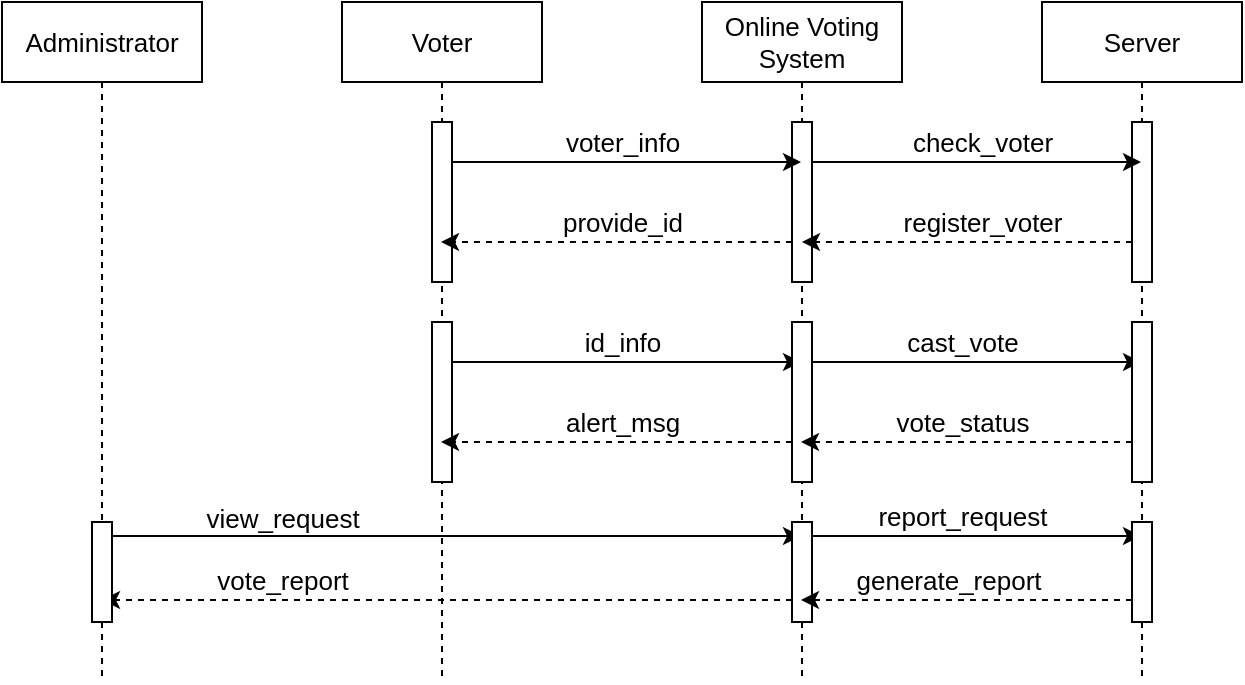 <mxfile>
    <diagram id="F9KLMmbkQVZtO3q0j8SC" name="Page-1">
        <mxGraphModel dx="1428" dy="549" grid="1" gridSize="10" guides="1" tooltips="1" connect="1" arrows="1" fold="1" page="1" pageScale="1" pageWidth="850" pageHeight="1100" math="0" shadow="0">
            <root>
                <mxCell id="0"/>
                <mxCell id="1" parent="0"/>
                <mxCell id="5" value="Voter" style="shape=umlLifeline;perimeter=lifelinePerimeter;whiteSpace=wrap;html=1;container=1;collapsible=0;recursiveResize=0;outlineConnect=0;fontSize=13;" parent="1" vertex="1">
                    <mxGeometry x="100" y="170" width="100" height="340" as="geometry"/>
                </mxCell>
                <mxCell id="9" value="" style="html=1;points=[];perimeter=orthogonalPerimeter;fontSize=13;" parent="5" vertex="1">
                    <mxGeometry x="45" y="60" width="10" height="80" as="geometry"/>
                </mxCell>
                <mxCell id="6" value="Online Voting System" style="shape=umlLifeline;perimeter=lifelinePerimeter;whiteSpace=wrap;html=1;container=1;collapsible=0;recursiveResize=0;outlineConnect=0;fontSize=13;" parent="1" vertex="1">
                    <mxGeometry x="280" y="170" width="100" height="340" as="geometry"/>
                </mxCell>
                <mxCell id="11" value="" style="html=1;points=[];perimeter=orthogonalPerimeter;fontSize=13;" parent="6" vertex="1">
                    <mxGeometry x="45" y="60" width="10" height="80" as="geometry"/>
                </mxCell>
                <mxCell id="7" value="Server" style="shape=umlLifeline;perimeter=lifelinePerimeter;whiteSpace=wrap;html=1;container=1;collapsible=0;recursiveResize=0;outlineConnect=0;fontSize=13;" parent="1" vertex="1">
                    <mxGeometry x="450" y="170" width="100" height="340" as="geometry"/>
                </mxCell>
                <mxCell id="12" value="" style="html=1;points=[];perimeter=orthogonalPerimeter;fontSize=13;" parent="7" vertex="1">
                    <mxGeometry x="45" y="60" width="10" height="80" as="geometry"/>
                </mxCell>
                <mxCell id="13" style="edgeStyle=none;html=1;fontSize=13;" parent="1" source="9" target="6" edge="1">
                    <mxGeometry relative="1" as="geometry">
                        <Array as="points">
                            <mxPoint x="220" y="250"/>
                        </Array>
                    </mxGeometry>
                </mxCell>
                <mxCell id="14" value="voter_info" style="edgeLabel;html=1;align=center;verticalAlign=bottom;resizable=0;points=[];labelPosition=center;verticalLabelPosition=top;fontSize=13;" parent="13" vertex="1" connectable="0">
                    <mxGeometry x="0.284" y="1" relative="1" as="geometry">
                        <mxPoint x="-27" y="1" as="offset"/>
                    </mxGeometry>
                </mxCell>
                <mxCell id="15" style="edgeStyle=none;html=1;fontSize=13;dashed=1;" parent="1" edge="1">
                    <mxGeometry relative="1" as="geometry">
                        <mxPoint x="325" y="290" as="sourcePoint"/>
                        <mxPoint x="149.5" y="290" as="targetPoint"/>
                        <Array as="points">
                            <mxPoint x="310" y="290"/>
                        </Array>
                    </mxGeometry>
                </mxCell>
                <mxCell id="16" value="provide_id" style="edgeLabel;html=1;align=center;verticalAlign=top;resizable=0;points=[];fontSize=13;labelPosition=center;verticalLabelPosition=bottom;" parent="15" vertex="1" connectable="0">
                    <mxGeometry x="-0.419" y="3" relative="1" as="geometry">
                        <mxPoint x="-34" y="-27" as="offset"/>
                    </mxGeometry>
                </mxCell>
                <mxCell id="17" style="edgeStyle=none;html=1;fontSize=13;" parent="1" source="11" target="7" edge="1">
                    <mxGeometry relative="1" as="geometry">
                        <Array as="points">
                            <mxPoint x="400" y="250"/>
                        </Array>
                    </mxGeometry>
                </mxCell>
                <mxCell id="18" value="check_voter" style="edgeLabel;html=1;align=center;verticalAlign=middle;resizable=0;points=[];fontSize=13;" parent="17" vertex="1" connectable="0">
                    <mxGeometry x="0.435" y="-1" relative="1" as="geometry">
                        <mxPoint x="-33" y="-11" as="offset"/>
                    </mxGeometry>
                </mxCell>
                <mxCell id="19" style="edgeStyle=none;html=1;fontSize=13;dashed=1;" parent="1" source="12" target="6" edge="1">
                    <mxGeometry relative="1" as="geometry">
                        <Array as="points">
                            <mxPoint x="450" y="290"/>
                        </Array>
                    </mxGeometry>
                </mxCell>
                <mxCell id="20" value="register_voter" style="edgeLabel;html=1;align=center;verticalAlign=middle;resizable=0;points=[];fontSize=13;" parent="19" vertex="1" connectable="0">
                    <mxGeometry x="-0.323" y="-1" relative="1" as="geometry">
                        <mxPoint x="-19" y="-9" as="offset"/>
                    </mxGeometry>
                </mxCell>
                <mxCell id="25" style="edgeStyle=none;html=1;fontSize=13;" parent="1" edge="1">
                    <mxGeometry relative="1" as="geometry">
                        <mxPoint x="155" y="350" as="sourcePoint"/>
                        <mxPoint x="329.5" y="350" as="targetPoint"/>
                        <Array as="points">
                            <mxPoint x="210" y="350"/>
                        </Array>
                    </mxGeometry>
                </mxCell>
                <mxCell id="26" value="id_info" style="edgeLabel;html=1;align=center;verticalAlign=middle;resizable=0;points=[];fontSize=13;" parent="25" vertex="1" connectable="0">
                    <mxGeometry x="-0.186" y="-2" relative="1" as="geometry">
                        <mxPoint x="14" y="-12" as="offset"/>
                    </mxGeometry>
                </mxCell>
                <mxCell id="22" value="" style="html=1;points=[];perimeter=orthogonalPerimeter;fontSize=13;" parent="1" vertex="1">
                    <mxGeometry x="145" y="330" width="10" height="80" as="geometry"/>
                </mxCell>
                <mxCell id="27" style="edgeStyle=none;html=1;fontSize=13;" parent="1" edge="1">
                    <mxGeometry relative="1" as="geometry">
                        <mxPoint x="335" y="350" as="sourcePoint"/>
                        <mxPoint x="499.5" y="350" as="targetPoint"/>
                        <Array as="points">
                            <mxPoint x="350" y="350"/>
                        </Array>
                    </mxGeometry>
                </mxCell>
                <mxCell id="28" value="cast_vote" style="edgeLabel;html=1;align=center;verticalAlign=middle;resizable=0;points=[];fontSize=13;" parent="27" vertex="1" connectable="0">
                    <mxGeometry x="-0.295" y="-2" relative="1" as="geometry">
                        <mxPoint x="17" y="-12" as="offset"/>
                    </mxGeometry>
                </mxCell>
                <mxCell id="31" style="edgeStyle=none;html=1;fontSize=13;dashed=1;" parent="1" edge="1">
                    <mxGeometry relative="1" as="geometry">
                        <mxPoint x="325" y="390" as="sourcePoint"/>
                        <mxPoint x="149.5" y="390" as="targetPoint"/>
                        <Array as="points">
                            <mxPoint x="220" y="390"/>
                        </Array>
                    </mxGeometry>
                </mxCell>
                <mxCell id="32" value="alert_msg" style="edgeLabel;html=1;align=center;verticalAlign=middle;resizable=0;points=[];fontSize=13;" parent="31" vertex="1" connectable="0">
                    <mxGeometry x="-0.533" y="-2" relative="1" as="geometry">
                        <mxPoint x="-44" y="-8" as="offset"/>
                    </mxGeometry>
                </mxCell>
                <mxCell id="23" value="" style="html=1;points=[];perimeter=orthogonalPerimeter;fontSize=13;" parent="1" vertex="1">
                    <mxGeometry x="325" y="330" width="10" height="80" as="geometry"/>
                </mxCell>
                <mxCell id="29" style="edgeStyle=none;html=1;fontSize=13;dashed=1;" parent="1" edge="1">
                    <mxGeometry relative="1" as="geometry">
                        <mxPoint x="495" y="390" as="sourcePoint"/>
                        <mxPoint x="329.5" y="390" as="targetPoint"/>
                        <Array as="points">
                            <mxPoint x="450" y="390"/>
                        </Array>
                    </mxGeometry>
                </mxCell>
                <mxCell id="30" value="vote_status" style="edgeLabel;html=1;align=center;verticalAlign=middle;resizable=0;points=[];fontSize=13;" parent="29" vertex="1" connectable="0">
                    <mxGeometry x="-0.13" y="-1" relative="1" as="geometry">
                        <mxPoint x="-13" y="-9" as="offset"/>
                    </mxGeometry>
                </mxCell>
                <mxCell id="24" value="" style="html=1;points=[];perimeter=orthogonalPerimeter;fontSize=13;" parent="1" vertex="1">
                    <mxGeometry x="495" y="330" width="10" height="80" as="geometry"/>
                </mxCell>
                <mxCell id="35" style="edgeStyle=none;html=1;fontSize=13;" parent="1" edge="1" source="54">
                    <mxGeometry relative="1" as="geometry">
                        <mxPoint x="155" y="437" as="sourcePoint"/>
                        <mxPoint x="329.5" y="437" as="targetPoint"/>
                        <Array as="points">
                            <mxPoint x="190" y="437"/>
                        </Array>
                    </mxGeometry>
                </mxCell>
                <mxCell id="36" value="view_request" style="edgeLabel;html=1;align=center;verticalAlign=middle;resizable=0;points=[];fontSize=13;" parent="35" vertex="1" connectable="0">
                    <mxGeometry x="-0.095" y="-3" relative="1" as="geometry">
                        <mxPoint x="-71" y="-12" as="offset"/>
                    </mxGeometry>
                </mxCell>
                <mxCell id="42" style="edgeStyle=none;html=1;fontSize=13;" parent="1" edge="1">
                    <mxGeometry relative="1" as="geometry">
                        <mxPoint x="335" y="437" as="sourcePoint"/>
                        <mxPoint x="499.5" y="437" as="targetPoint"/>
                        <Array as="points">
                            <mxPoint x="430" y="437"/>
                        </Array>
                    </mxGeometry>
                </mxCell>
                <mxCell id="43" value="report_request" style="edgeLabel;html=1;align=center;verticalAlign=middle;resizable=0;points=[];fontSize=13;" parent="42" vertex="1" connectable="0">
                    <mxGeometry x="0.337" y="-2" relative="1" as="geometry">
                        <mxPoint x="-35" y="-12" as="offset"/>
                    </mxGeometry>
                </mxCell>
                <mxCell id="46" style="edgeStyle=none;html=1;fontSize=13;dashed=1;" parent="1" edge="1" target="52">
                    <mxGeometry relative="1" as="geometry">
                        <mxPoint x="325" y="468.99" as="sourcePoint"/>
                        <mxPoint x="154" y="468.99" as="targetPoint"/>
                    </mxGeometry>
                </mxCell>
                <mxCell id="48" value="vote_report" style="edgeLabel;html=1;align=center;verticalAlign=middle;resizable=0;points=[];fontSize=13;" parent="46" vertex="1" connectable="0">
                    <mxGeometry x="0.263" y="-1" relative="1" as="geometry">
                        <mxPoint x="-37" y="-9" as="offset"/>
                    </mxGeometry>
                </mxCell>
                <mxCell id="38" value="" style="html=1;points=[];perimeter=orthogonalPerimeter;fontSize=13;" parent="1" vertex="1">
                    <mxGeometry x="325" y="430" width="10" height="50" as="geometry"/>
                </mxCell>
                <mxCell id="44" style="edgeStyle=none;html=1;fontSize=13;dashed=1;" parent="1" edge="1">
                    <mxGeometry relative="1" as="geometry">
                        <mxPoint x="495" y="469" as="sourcePoint"/>
                        <mxPoint x="329.5" y="469" as="targetPoint"/>
                        <Array as="points">
                            <mxPoint x="430" y="469"/>
                        </Array>
                    </mxGeometry>
                </mxCell>
                <mxCell id="47" value="generate_report" style="edgeLabel;html=1;align=center;verticalAlign=middle;resizable=0;points=[];fontSize=13;" parent="44" vertex="1" connectable="0">
                    <mxGeometry x="0.112" y="4" relative="1" as="geometry">
                        <mxPoint y="-14" as="offset"/>
                    </mxGeometry>
                </mxCell>
                <mxCell id="39" value="" style="html=1;points=[];perimeter=orthogonalPerimeter;fontSize=13;" parent="1" vertex="1">
                    <mxGeometry x="495" y="430" width="10" height="50" as="geometry"/>
                </mxCell>
                <mxCell id="52" value="Administrator" style="shape=umlLifeline;perimeter=lifelinePerimeter;whiteSpace=wrap;html=1;container=1;collapsible=0;recursiveResize=0;outlineConnect=0;fontSize=13;" vertex="1" parent="1">
                    <mxGeometry x="-70" y="170" width="100" height="340" as="geometry"/>
                </mxCell>
                <mxCell id="54" value="" style="html=1;points=[];perimeter=orthogonalPerimeter;fontSize=13;" vertex="1" parent="52">
                    <mxGeometry x="45" y="260" width="10" height="50" as="geometry"/>
                </mxCell>
            </root>
        </mxGraphModel>
    </diagram>
</mxfile>
